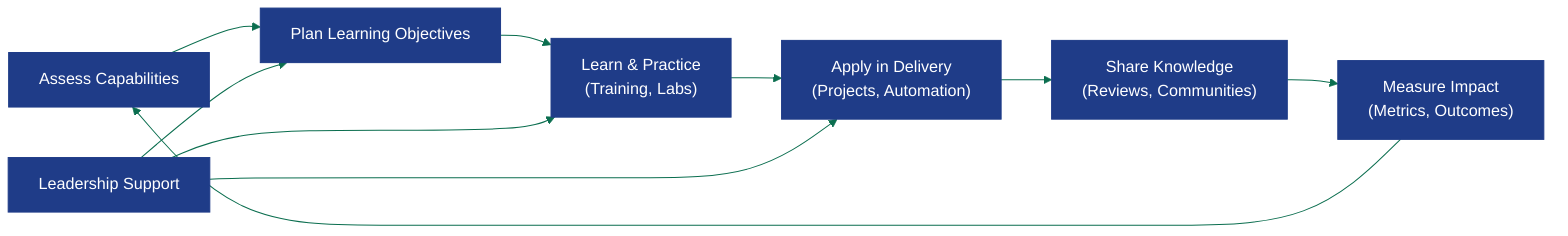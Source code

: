 ---
config:
  theme: 'base'
  themeVariables:
    primaryColor: '#1F3C88'
    primaryTextColor: '#ffffff'
    primaryBorderColor: '#1F3C88'
    lineColor: '#0B6E4F'
    secondaryColor: '#F18F01'
    tertiaryColor: '#ffffff'
---
flowchart LR
    Assess["Assess Capabilities"] --> Plan["Plan Learning Objectives"]
    Plan --> Learn["Learn & Practice\n(Training, Labs)"]
    Learn --> Apply["Apply in Delivery\n(Projects, Automation)"]
    Apply --> Share["Share Knowledge\n(Reviews, Communities)"]
    Share --> Measure["Measure Impact\n(Metrics, Outcomes)"]
    Measure --> Assess
    Leadership["Leadership Support"] --> Plan
    Leadership --> Learn
    Leadership --> Apply